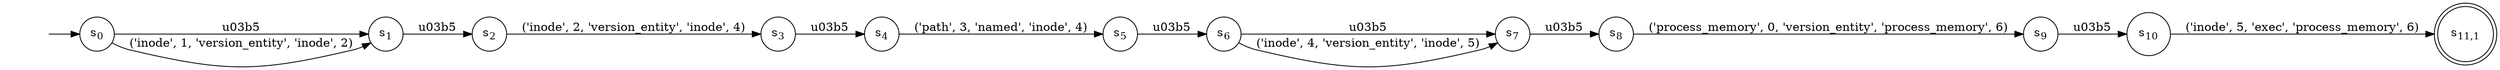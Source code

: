 digraph NFA {
    rankdir = LR;
    I [style = invis];
    I -> S0;
    S0 [label = <s<sub>0</sub>>, shape = circle];
    S1 [label = <s<sub>1</sub>>, shape = circle];
    S2 [label = <s<sub>2</sub>>, shape = circle];
    S3 [label = <s<sub>3</sub>>, shape = circle];
    S4 [label = <s<sub>4</sub>>, shape = circle];
    S5 [label = <s<sub>5</sub>>, shape = circle];
    S6 [label = <s<sub>6</sub>>, shape = circle];
    S7 [label = <s<sub>7</sub>>, shape = circle];
    S8 [label = <s<sub>8</sub>>, shape = circle];
    S9 [label = <s<sub>9</sub>>, shape = circle];
    S10 [label = <s<sub>10</sub>>, shape = circle];
    S11 [label = <s<sub>11,1</sub>>, shape = circle, peripheries = 2];
    S10 -> S11 [label = "('inode', 5, 'exec', 'process_memory', 6)"];
    S9 -> S10 [label = "\u03b5"];
    S8 -> S9 [label = "('process_memory', 0, 'version_entity', 'process_memory', 6)"];
    S7 -> S8 [label = "\u03b5"];
    S6 -> S7 [label = "\u03b5"];
    S6 -> S7 [label = "('inode', 4, 'version_entity', 'inode', 5)"];
    S5 -> S6 [label = "\u03b5"];
    S4 -> S5 [label = "('path', 3, 'named', 'inode', 4)"];
    S3 -> S4 [label = "\u03b5"];
    S2 -> S3 [label = "('inode', 2, 'version_entity', 'inode', 4)"];
    S1 -> S2 [label = "\u03b5"];
    S0 -> S1 [label = "\u03b5"];
    S0 -> S1 [label = "('inode', 1, 'version_entity', 'inode', 2)"];
}
